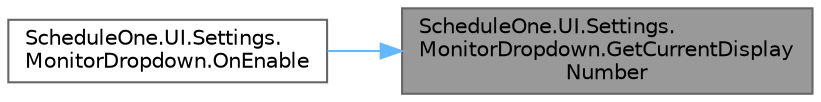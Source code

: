 digraph "ScheduleOne.UI.Settings.MonitorDropdown.GetCurrentDisplayNumber"
{
 // LATEX_PDF_SIZE
  bgcolor="transparent";
  edge [fontname=Helvetica,fontsize=10,labelfontname=Helvetica,labelfontsize=10];
  node [fontname=Helvetica,fontsize=10,shape=box,height=0.2,width=0.4];
  rankdir="RL";
  Node1 [id="Node000001",label="ScheduleOne.UI.Settings.\lMonitorDropdown.GetCurrentDisplay\lNumber",height=0.2,width=0.4,color="gray40", fillcolor="grey60", style="filled", fontcolor="black",tooltip=" "];
  Node1 -> Node2 [id="edge1_Node000001_Node000002",dir="back",color="steelblue1",style="solid",tooltip=" "];
  Node2 [id="Node000002",label="ScheduleOne.UI.Settings.\lMonitorDropdown.OnEnable",height=0.2,width=0.4,color="grey40", fillcolor="white", style="filled",URL="$class_schedule_one_1_1_u_i_1_1_settings_1_1_monitor_dropdown.html#ae8c2f90b5abff51510c01c8d2c6e07b8",tooltip=" "];
}
